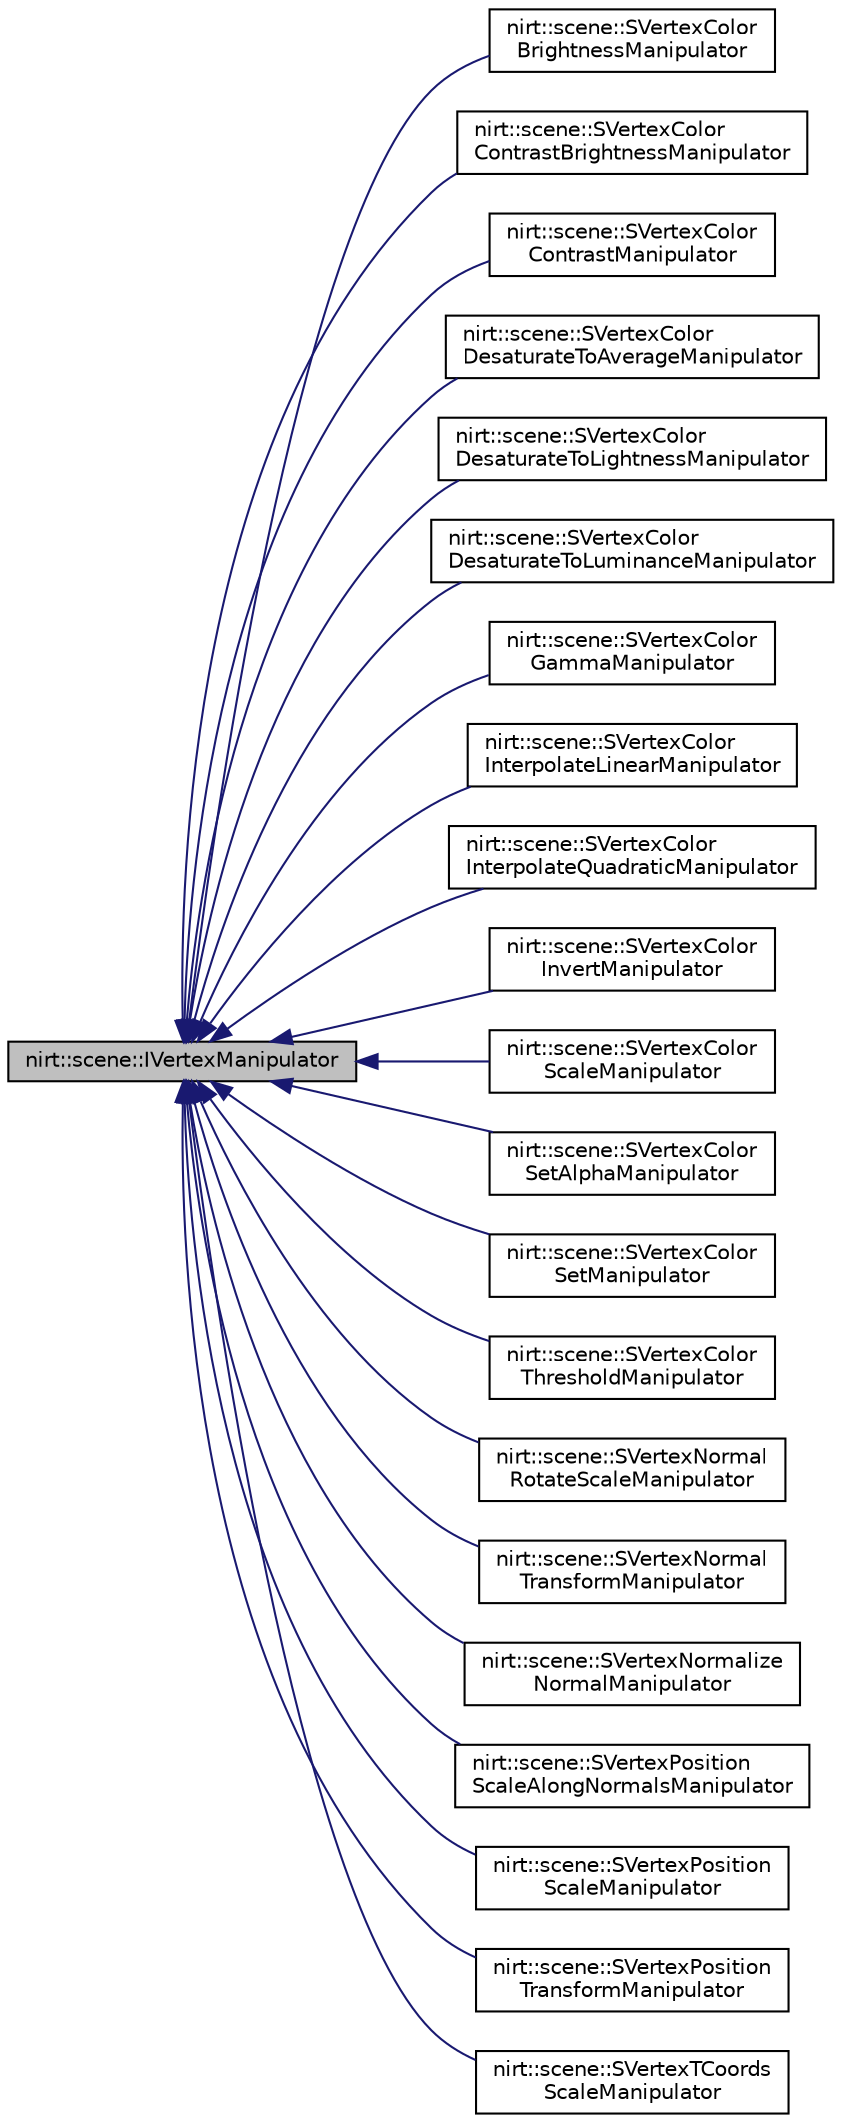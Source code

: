 digraph "nirt::scene::IVertexManipulator"
{
 // LATEX_PDF_SIZE
  edge [fontname="Helvetica",fontsize="10",labelfontname="Helvetica",labelfontsize="10"];
  node [fontname="Helvetica",fontsize="10",shape=record];
  rankdir="LR";
  Node1 [label="nirt::scene::IVertexManipulator",height=0.2,width=0.4,color="black", fillcolor="grey75", style="filled", fontcolor="black",tooltip="Interface for vertex manipulators."];
  Node1 -> Node2 [dir="back",color="midnightblue",fontsize="10",style="solid",fontname="Helvetica"];
  Node2 [label="nirt::scene::SVertexColor\lBrightnessManipulator",height=0.2,width=0.4,color="black", fillcolor="white", style="filled",URL="$classnirt_1_1scene_1_1SVertexColorBrightnessManipulator.html",tooltip="Vertex manipulator which adjusts the brightness by the given amount."];
  Node1 -> Node3 [dir="back",color="midnightblue",fontsize="10",style="solid",fontname="Helvetica"];
  Node3 [label="nirt::scene::SVertexColor\lContrastBrightnessManipulator",height=0.2,width=0.4,color="black", fillcolor="white", style="filled",URL="$classnirt_1_1scene_1_1SVertexColorContrastBrightnessManipulator.html",tooltip="Vertex manipulator which adjusts the contrast by the given factor and brightness by a signed amount."];
  Node1 -> Node4 [dir="back",color="midnightblue",fontsize="10",style="solid",fontname="Helvetica"];
  Node4 [label="nirt::scene::SVertexColor\lContrastManipulator",height=0.2,width=0.4,color="black", fillcolor="white", style="filled",URL="$classnirt_1_1scene_1_1SVertexColorContrastManipulator.html",tooltip="Vertex manipulator which adjusts the contrast by the given factor."];
  Node1 -> Node5 [dir="back",color="midnightblue",fontsize="10",style="solid",fontname="Helvetica"];
  Node5 [label="nirt::scene::SVertexColor\lDesaturateToAverageManipulator",height=0.2,width=0.4,color="black", fillcolor="white", style="filled",URL="$classnirt_1_1scene_1_1SVertexColorDesaturateToAverageManipulator.html",tooltip="Vertex manipulator which desaturates the color values."];
  Node1 -> Node6 [dir="back",color="midnightblue",fontsize="10",style="solid",fontname="Helvetica"];
  Node6 [label="nirt::scene::SVertexColor\lDesaturateToLightnessManipulator",height=0.2,width=0.4,color="black", fillcolor="white", style="filled",URL="$classnirt_1_1scene_1_1SVertexColorDesaturateToLightnessManipulator.html",tooltip="Vertex manipulator which desaturates the color values."];
  Node1 -> Node7 [dir="back",color="midnightblue",fontsize="10",style="solid",fontname="Helvetica"];
  Node7 [label="nirt::scene::SVertexColor\lDesaturateToLuminanceManipulator",height=0.2,width=0.4,color="black", fillcolor="white", style="filled",URL="$classnirt_1_1scene_1_1SVertexColorDesaturateToLuminanceManipulator.html",tooltip="Vertex manipulator which desaturates the color values."];
  Node1 -> Node8 [dir="back",color="midnightblue",fontsize="10",style="solid",fontname="Helvetica"];
  Node8 [label="nirt::scene::SVertexColor\lGammaManipulator",height=0.2,width=0.4,color="black", fillcolor="white", style="filled",URL="$classnirt_1_1scene_1_1SVertexColorGammaManipulator.html",tooltip="Vertex manipulator which adjusts the brightness by a gamma operation."];
  Node1 -> Node9 [dir="back",color="midnightblue",fontsize="10",style="solid",fontname="Helvetica"];
  Node9 [label="nirt::scene::SVertexColor\lInterpolateLinearManipulator",height=0.2,width=0.4,color="black", fillcolor="white", style="filled",URL="$classnirt_1_1scene_1_1SVertexColorInterpolateLinearManipulator.html",tooltip="Vertex manipulator which interpolates the color values."];
  Node1 -> Node10 [dir="back",color="midnightblue",fontsize="10",style="solid",fontname="Helvetica"];
  Node10 [label="nirt::scene::SVertexColor\lInterpolateQuadraticManipulator",height=0.2,width=0.4,color="black", fillcolor="white", style="filled",URL="$classnirt_1_1scene_1_1SVertexColorInterpolateQuadraticManipulator.html",tooltip="Vertex manipulator which interpolates the color values."];
  Node1 -> Node11 [dir="back",color="midnightblue",fontsize="10",style="solid",fontname="Helvetica"];
  Node11 [label="nirt::scene::SVertexColor\lInvertManipulator",height=0.2,width=0.4,color="black", fillcolor="white", style="filled",URL="$classnirt_1_1scene_1_1SVertexColorInvertManipulator.html",tooltip="Vertex manipulator which inverts the RGB values."];
  Node1 -> Node12 [dir="back",color="midnightblue",fontsize="10",style="solid",fontname="Helvetica"];
  Node12 [label="nirt::scene::SVertexColor\lScaleManipulator",height=0.2,width=0.4,color="black", fillcolor="white", style="filled",URL="$classnirt_1_1scene_1_1SVertexColorScaleManipulator.html",tooltip="Vertex manipulator which scales the color values."];
  Node1 -> Node13 [dir="back",color="midnightblue",fontsize="10",style="solid",fontname="Helvetica"];
  Node13 [label="nirt::scene::SVertexColor\lSetAlphaManipulator",height=0.2,width=0.4,color="black", fillcolor="white", style="filled",URL="$classnirt_1_1scene_1_1SVertexColorSetAlphaManipulator.html",tooltip="Vertex manipulator to set the alpha value of the vertex color to a fixed value."];
  Node1 -> Node14 [dir="back",color="midnightblue",fontsize="10",style="solid",fontname="Helvetica"];
  Node14 [label="nirt::scene::SVertexColor\lSetManipulator",height=0.2,width=0.4,color="black", fillcolor="white", style="filled",URL="$classnirt_1_1scene_1_1SVertexColorSetManipulator.html",tooltip="Vertex manipulator to set color to a fixed color for all vertices."];
  Node1 -> Node15 [dir="back",color="midnightblue",fontsize="10",style="solid",fontname="Helvetica"];
  Node15 [label="nirt::scene::SVertexColor\lThresholdManipulator",height=0.2,width=0.4,color="black", fillcolor="white", style="filled",URL="$classnirt_1_1scene_1_1SVertexColorThresholdManipulator.html",tooltip="Vertex manipulator to set vertex color to one of two values depending on a given threshold."];
  Node1 -> Node16 [dir="back",color="midnightblue",fontsize="10",style="solid",fontname="Helvetica"];
  Node16 [label="nirt::scene::SVertexNormal\lRotateScaleManipulator",height=0.2,width=0.4,color="black", fillcolor="white", style="filled",URL="$classnirt_1_1scene_1_1SVertexNormalRotateScaleManipulator.html",tooltip="Vertex manipulator which transforms the normal of the vertex with the rotate/scale part of the given ..."];
  Node1 -> Node17 [dir="back",color="midnightblue",fontsize="10",style="solid",fontname="Helvetica"];
  Node17 [label="nirt::scene::SVertexNormal\lTransformManipulator",height=0.2,width=0.4,color="black", fillcolor="white", style="filled",URL="$classnirt_1_1scene_1_1SVertexNormalTransformManipulator.html",tooltip="Vertex manipulator which transforms the normal of the vertex."];
  Node1 -> Node18 [dir="back",color="midnightblue",fontsize="10",style="solid",fontname="Helvetica"];
  Node18 [label="nirt::scene::SVertexNormalize\lNormalManipulator",height=0.2,width=0.4,color="black", fillcolor="white", style="filled",URL="$classnirt_1_1scene_1_1SVertexNormalizeNormalManipulator.html",tooltip="Vertex manipulator which normalizes the normal of the vertex."];
  Node1 -> Node19 [dir="back",color="midnightblue",fontsize="10",style="solid",fontname="Helvetica"];
  Node19 [label="nirt::scene::SVertexPosition\lScaleAlongNormalsManipulator",height=0.2,width=0.4,color="black", fillcolor="white", style="filled",URL="$classnirt_1_1scene_1_1SVertexPositionScaleAlongNormalsManipulator.html",tooltip="Vertex manipulator which scales the position of the vertex along the normals."];
  Node1 -> Node20 [dir="back",color="midnightblue",fontsize="10",style="solid",fontname="Helvetica"];
  Node20 [label="nirt::scene::SVertexPosition\lScaleManipulator",height=0.2,width=0.4,color="black", fillcolor="white", style="filled",URL="$classnirt_1_1scene_1_1SVertexPositionScaleManipulator.html",tooltip="Vertex manipulator which scales the position of the vertex."];
  Node1 -> Node21 [dir="back",color="midnightblue",fontsize="10",style="solid",fontname="Helvetica"];
  Node21 [label="nirt::scene::SVertexPosition\lTransformManipulator",height=0.2,width=0.4,color="black", fillcolor="white", style="filled",URL="$classnirt_1_1scene_1_1SVertexPositionTransformManipulator.html",tooltip="Vertex manipulator which transforms the position of the vertex."];
  Node1 -> Node22 [dir="back",color="midnightblue",fontsize="10",style="solid",fontname="Helvetica"];
  Node22 [label="nirt::scene::SVertexTCoords\lScaleManipulator",height=0.2,width=0.4,color="black", fillcolor="white", style="filled",URL="$classnirt_1_1scene_1_1SVertexTCoordsScaleManipulator.html",tooltip="Vertex manipulator which scales the TCoords of the vertex."];
}
